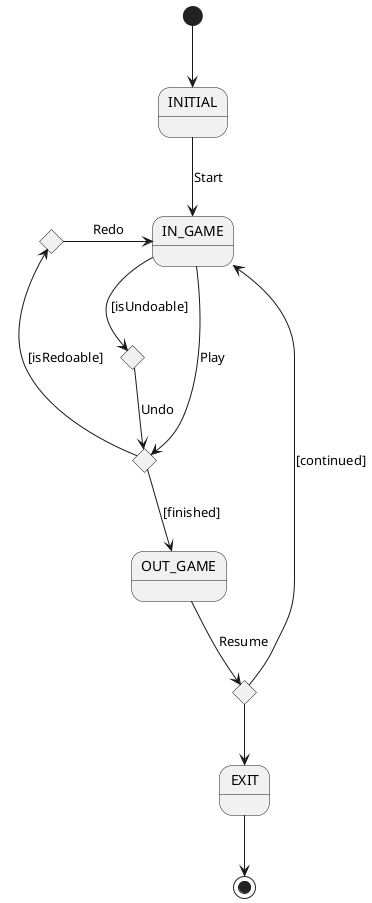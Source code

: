 @startuml

state INITIAL
state IN_GAME
state OUT_GAME
state EXIT
state if_undoable <<choice>>
state if_redoable <<choice>>

state if_finished <<choice>>
state if_resume <<choice>>

[*] --> INITIAL
INITIAL --> IN_GAME: Start
IN_GAME --> if_finished: Play


IN_GAME  --> if_undoable: [isUndoable]
if_undoable --> if_finished: Undo

if_finished --> if_redoable: [isRedoable]
if_redoable -> IN_GAME: Redo

if_finished --> OUT_GAME: [finished]
OUT_GAME --> if_resume: Resume
if_resume --> IN_GAME: [continued]
if_resume --> EXIT

EXIT --> [*]

@enduml